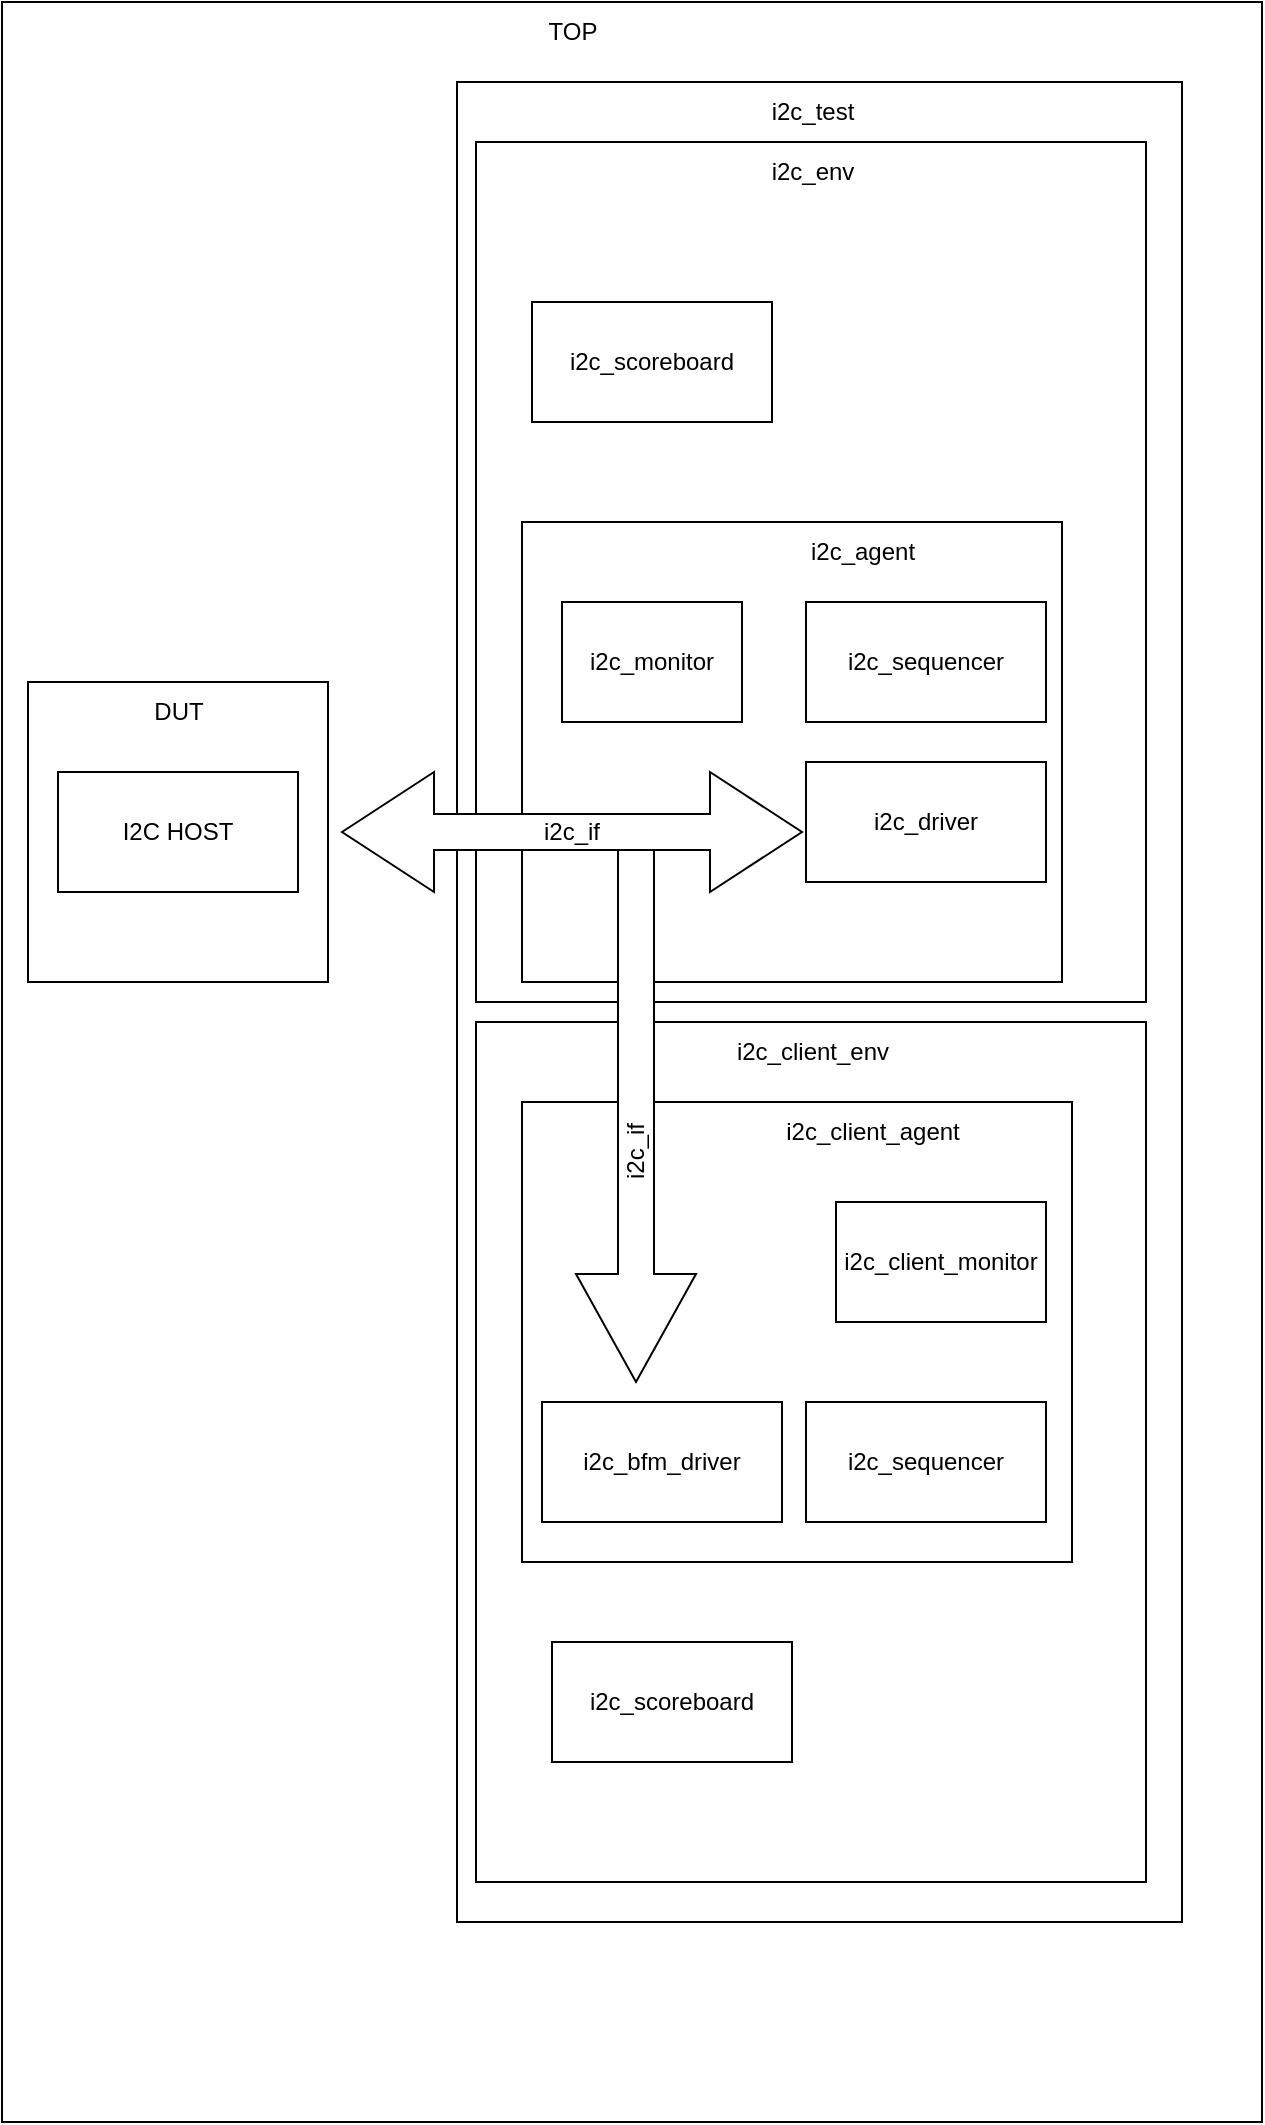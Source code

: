 <mxfile version="24.3.1" type="github">
  <diagram name="Page-1" id="EGDw-3VH0Bc5u0TvIolR">
    <mxGraphModel dx="819" dy="422" grid="1" gridSize="10" guides="1" tooltips="1" connect="1" arrows="1" fold="1" page="1" pageScale="1" pageWidth="850" pageHeight="1100" math="0" shadow="0">
      <root>
        <mxCell id="0" />
        <mxCell id="1" parent="0" />
        <mxCell id="bSI7Ztx-QwMp5hmerMQc-1" value="" style="rounded=0;whiteSpace=wrap;html=1;" vertex="1" parent="1">
          <mxGeometry x="90" y="20" width="630" height="1060" as="geometry" />
        </mxCell>
        <mxCell id="bSI7Ztx-QwMp5hmerMQc-17" value="" style="rounded=0;whiteSpace=wrap;html=1;" vertex="1" parent="1">
          <mxGeometry x="317.5" y="60" width="362.5" height="920" as="geometry" />
        </mxCell>
        <mxCell id="bSI7Ztx-QwMp5hmerMQc-2" value="TOP" style="text;html=1;align=center;verticalAlign=middle;resizable=0;points=[];autosize=1;strokeColor=none;fillColor=none;" vertex="1" parent="1">
          <mxGeometry x="350" y="20" width="50" height="30" as="geometry" />
        </mxCell>
        <mxCell id="bSI7Ztx-QwMp5hmerMQc-3" value="" style="rounded=0;whiteSpace=wrap;html=1;" vertex="1" parent="1">
          <mxGeometry x="103" y="360" width="150" height="150" as="geometry" />
        </mxCell>
        <mxCell id="bSI7Ztx-QwMp5hmerMQc-4" value="DUT" style="text;html=1;align=center;verticalAlign=middle;resizable=0;points=[];autosize=1;strokeColor=none;fillColor=none;" vertex="1" parent="1">
          <mxGeometry x="153" y="360" width="50" height="30" as="geometry" />
        </mxCell>
        <mxCell id="bSI7Ztx-QwMp5hmerMQc-5" value="I2C HOST" style="rounded=0;whiteSpace=wrap;html=1;" vertex="1" parent="1">
          <mxGeometry x="118" y="405" width="120" height="60" as="geometry" />
        </mxCell>
        <mxCell id="bSI7Ztx-QwMp5hmerMQc-7" value="" style="rounded=0;whiteSpace=wrap;html=1;" vertex="1" parent="1">
          <mxGeometry x="327" y="90" width="335" height="430" as="geometry" />
        </mxCell>
        <mxCell id="bSI7Ztx-QwMp5hmerMQc-8" value="" style="whiteSpace=wrap;html=1;" vertex="1" parent="1">
          <mxGeometry x="350" y="280" width="270" height="230" as="geometry" />
        </mxCell>
        <mxCell id="bSI7Ztx-QwMp5hmerMQc-9" value="i2c_driver" style="whiteSpace=wrap;html=1;" vertex="1" parent="1">
          <mxGeometry x="492" y="400" width="120" height="60" as="geometry" />
        </mxCell>
        <mxCell id="bSI7Ztx-QwMp5hmerMQc-11" value="i2c_sequencer" style="whiteSpace=wrap;html=1;" vertex="1" parent="1">
          <mxGeometry x="492" y="320" width="120" height="60" as="geometry" />
        </mxCell>
        <mxCell id="bSI7Ztx-QwMp5hmerMQc-12" value="i2c_agent" style="text;html=1;align=center;verticalAlign=middle;resizable=0;points=[];autosize=1;strokeColor=none;fillColor=none;" vertex="1" parent="1">
          <mxGeometry x="480" y="280" width="80" height="30" as="geometry" />
        </mxCell>
        <mxCell id="bSI7Ztx-QwMp5hmerMQc-13" value="i2c_monitor" style="whiteSpace=wrap;html=1;" vertex="1" parent="1">
          <mxGeometry x="370" y="320" width="90" height="60" as="geometry" />
        </mxCell>
        <mxCell id="bSI7Ztx-QwMp5hmerMQc-14" value="i2c_scoreboard" style="whiteSpace=wrap;html=1;" vertex="1" parent="1">
          <mxGeometry x="355" y="170" width="120" height="60" as="geometry" />
        </mxCell>
        <mxCell id="bSI7Ztx-QwMp5hmerMQc-15" value="i2c_env" style="text;html=1;align=center;verticalAlign=middle;resizable=0;points=[];autosize=1;strokeColor=none;fillColor=none;" vertex="1" parent="1">
          <mxGeometry x="464.5" y="90" width="60" height="30" as="geometry" />
        </mxCell>
        <mxCell id="bSI7Ztx-QwMp5hmerMQc-16" value="i2c_test" style="text;html=1;align=center;verticalAlign=middle;resizable=0;points=[];autosize=1;strokeColor=none;fillColor=none;" vertex="1" parent="1">
          <mxGeometry x="464.5" y="60" width="60" height="30" as="geometry" />
        </mxCell>
        <mxCell id="bSI7Ztx-QwMp5hmerMQc-18" value="" style="rounded=0;whiteSpace=wrap;html=1;" vertex="1" parent="1">
          <mxGeometry x="327" y="530" width="335" height="430" as="geometry" />
        </mxCell>
        <mxCell id="bSI7Ztx-QwMp5hmerMQc-19" value="" style="whiteSpace=wrap;html=1;" vertex="1" parent="1">
          <mxGeometry x="350" y="570" width="275" height="230" as="geometry" />
        </mxCell>
        <mxCell id="bSI7Ztx-QwMp5hmerMQc-20" value="i2c_bfm_driver" style="whiteSpace=wrap;html=1;" vertex="1" parent="1">
          <mxGeometry x="360" y="720" width="120" height="60" as="geometry" />
        </mxCell>
        <mxCell id="bSI7Ztx-QwMp5hmerMQc-21" value="i2c_sequencer" style="whiteSpace=wrap;html=1;" vertex="1" parent="1">
          <mxGeometry x="492" y="720" width="120" height="60" as="geometry" />
        </mxCell>
        <mxCell id="bSI7Ztx-QwMp5hmerMQc-22" value="i2c_client_agent" style="text;html=1;align=center;verticalAlign=middle;resizable=0;points=[];autosize=1;strokeColor=none;fillColor=none;" vertex="1" parent="1">
          <mxGeometry x="470" y="570" width="110" height="30" as="geometry" />
        </mxCell>
        <mxCell id="bSI7Ztx-QwMp5hmerMQc-23" value="i2c_client_monitor" style="whiteSpace=wrap;html=1;" vertex="1" parent="1">
          <mxGeometry x="507" y="620" width="105" height="60" as="geometry" />
        </mxCell>
        <mxCell id="bSI7Ztx-QwMp5hmerMQc-24" value="i2c_scoreboard" style="whiteSpace=wrap;html=1;" vertex="1" parent="1">
          <mxGeometry x="365" y="840" width="120" height="60" as="geometry" />
        </mxCell>
        <mxCell id="bSI7Ztx-QwMp5hmerMQc-25" value="i2c_client_env" style="text;html=1;align=center;verticalAlign=middle;resizable=0;points=[];autosize=1;strokeColor=none;fillColor=none;" vertex="1" parent="1">
          <mxGeometry x="444.5" y="530" width="100" height="30" as="geometry" />
        </mxCell>
        <mxCell id="bSI7Ztx-QwMp5hmerMQc-26" value="" style="shape=singleArrow;direction=south;whiteSpace=wrap;html=1;" vertex="1" parent="1">
          <mxGeometry x="377" y="440" width="60" height="270" as="geometry" />
        </mxCell>
        <mxCell id="bSI7Ztx-QwMp5hmerMQc-6" value="i2c_if" style="shape=doubleArrow;whiteSpace=wrap;html=1;" vertex="1" parent="1">
          <mxGeometry x="260" y="405" width="230" height="60" as="geometry" />
        </mxCell>
        <mxCell id="bSI7Ztx-QwMp5hmerMQc-27" value="i2c_if" style="text;html=1;align=center;verticalAlign=middle;resizable=0;points=[];autosize=1;strokeColor=none;fillColor=none;rotation=-90;" vertex="1" parent="1">
          <mxGeometry x="382" y="580" width="50" height="30" as="geometry" />
        </mxCell>
      </root>
    </mxGraphModel>
  </diagram>
</mxfile>

